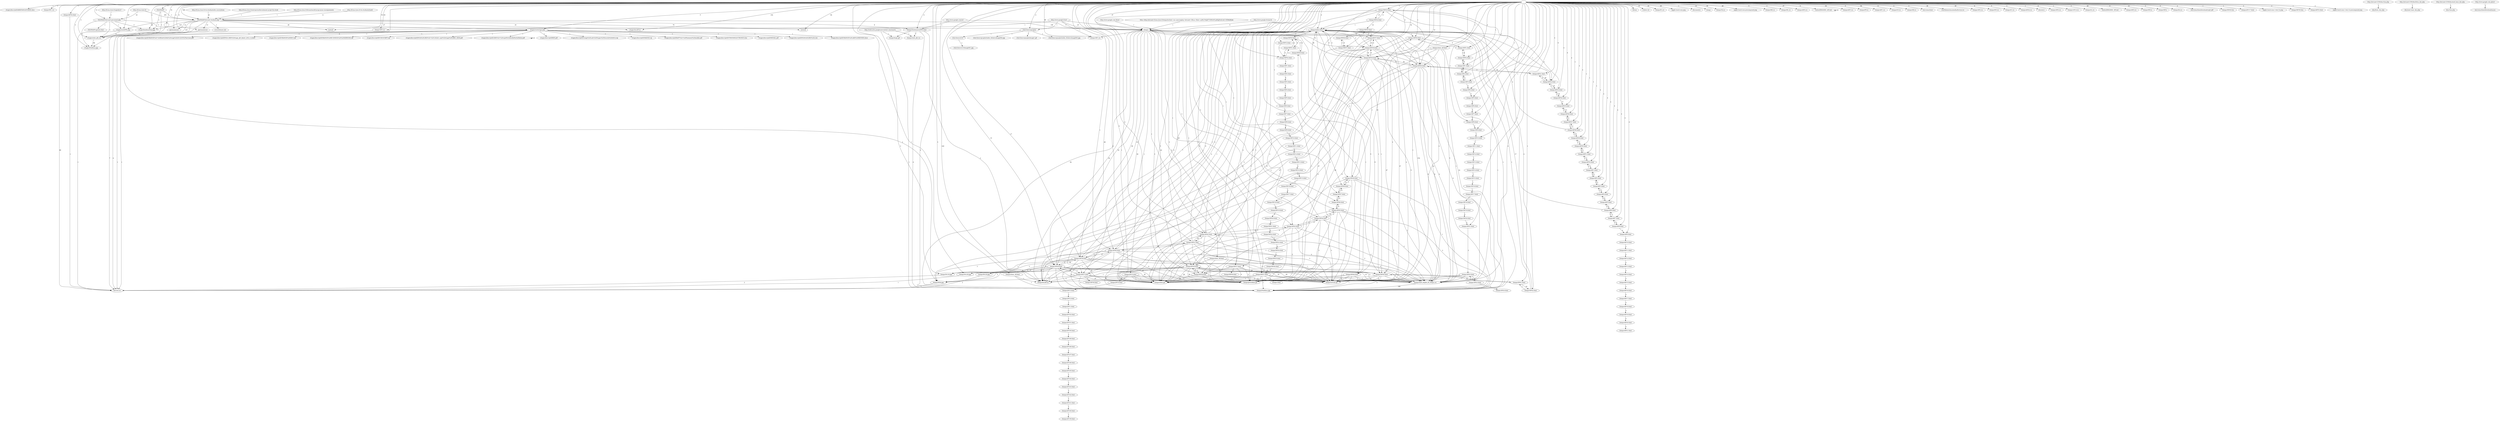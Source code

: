 digraph {
"/stages/descriptif/ARKEMA%20CHINE.docx"
"/temps/5IF1.ics"
"/temps/2FC40.html"
"/temps/2FC42.html"
"/temps/2FC43.html"
"/temps/5IF43.html"
"/temps/3IF3.ics"
"http://if.insa-lyon.fr/vie-etudiante/laedi"
"/temps/5IF39.html"
"/temps/3IF52.html"
"/temps/2FC49.html"
"/temps/3IF50.html"
"/fiches/"
"/temps/4IF21.html"
"-"
"/temps/4IF7.html"
"/temps/4IF4.html"
"/temps/2FC2.html"
"/robots.txt"
"/temps/3IF4.html"
"/temps/3IF3.html"
"/temps/3IF1.html"
"/temps/3IF49.html"
"/temps/"
"/temps/5IF11.html"
"/chercheurs/gcaplat/"
"/temps/SoutenancesPFE.html"
"/temps/PL.ics"
"/apple-touch-icon.png"
"/temps/index.html"
"/temps/5012N.jpg"
"/favicon.ico"
"/documents/"
"/temps/5IF41.html"
"/temps/4IF16.html"
"/temps/2FC41.html"
"/temps"
"/temps/TA.ics"
"/dns/form_dns.php"
"/temps/4IF18.html"
"/temps/3IF6.html"
"/apple-touch-icon-precomposed.png"
"/temps/3IF24.html"
"/temps/MK.ics"
"http://www.google.fr/search"
"/temps/3IF9.html"
"/temps/3IF42.html"
"/temps/3IF39.html"
"http://if.insa-lyon.fr/vie-etudiante/les-associations"
"/temps/3IF37.html"
"/temps/ML.ics"
"http://www.google.com/url"
"/chercheurs/LCI/image001.jpg"
"/temps/3IF7.html"
"/chercheurs/LCI/"
"/temps/4IF48.html"
"/temps/3IF21.html"
"/stages/FondInsa.jpg"
"/temps/4IF51.html"
"/temps/5IF47.html"
"/temps/4IF50.html"
"/temps/3IF8.html"
"/temps/INSA.jpg"
"/temps/5IF19.html"
"/temps/3IF14.html"
"/temps/3IF51.html"
"/temps/3IF19.html"
"/temps/4IF37.html"
"/temps/4IF19.html"
"/temps/4IF14.html"
"http://www.google.com.lb/url"
"/temps/3IF47.html"
"/temps/4IF8.html"
"/temps/4IF13.html"
"/temps/4IF4.ics"
"/temps/2FC50.html"
"/permanences/"
"/temps/precedent.gif"
"/notesif/RSS/RSS_4IF.xml"
"/temps/InsaIF.ico"
"/temps/3IF2.html"
"/temps/3IF1.ics"
"/temps/3IF16.html"
"/stages/descriptif/STMICROELECTRONICS.doc"
"/stages/descriptif/MEDIAL.pdf"
"/temps/4IF3.ics"
"/stages/descriptif/INSA%20LIRIS%202.doc"
"/stages/descriptif/ORANGE%20LABS%20RENNES.docx"
"/temps/4IF54.html"
"/temps/PF.ics"
"/temps/4IF52.html"
"http://if.insa-lyon.fr/"
"/temps/FondInsa.jpg"
"/temps/4IF1.ics"
"/temps/3IF45.html"
"/temps/GO.ics"
"/temps/choix_4if.html"
"/temps/3IF43.html"
"/temps/4IF11.html"
"/notesif/"
"fr&u=http://intranet-if.insa-lyon.fr/temps/&client=ms-samsung&q=Intranet+if&sa=X&ei=ayRLUNqhE7GM0wW-q4HgDw&ved=0CB4QFjAA"
"/temps/3IF48.html"
"/temps/SB.ics"
"/dns/mod_base_dns.php"
"/temps/2FC3.html"
"http://www.google.fr/url"
"/temps/4IF45.html"
"/stages/descriptif/ORANGE%20-%20fiche%20de%20stage%202012GOVLPServices.pdf"
"/temps/4IF42.html"
"/temps/3IF36.html"
"/temps/5IF48.html"
"/temps/4IF46.html"
"/micromachine/"
"/temps/2FC44.html"
"/temps/5IF45.html"
"/cas/themes/insa/media/favicon.ico"
"/temps/3IF5.html"
"/temps/4IF40.html"
"http://intranet-if:90/dns/form_dns.php"
"/temps/2FC5.html"
"/permanences"
"/"
"/stages/Listestage.php"
"/temps/5IF20.html"
"/stages/descriptif/INSA-LIRIS%20stage_pfe_kinect_2012_v2.docx"
"/temps/loupe.gif"
"/temps/3IF2.ics"
"/temps/5IF1.html"
"/stages/descriptif/ORANGE%20DECI.zip"
"/temps/.html"
"/notesif"
"/temps/5IF2.html"
"/temps/5IF10.html"
"/temps/4IF2.html"
"/temps/2FC4.html"
"/temps/style_emploi_du_temps.css"
"/temps/5012S.jpg"
"/temps/4IF6.html"
"/temps/WO.ics"
"/temps/3IF40.html"
"/temps/4IF47.html"
"/temps/suivant.gif"
"/temps/SC.ics"
"http://webcache.googleusercontent.com/search"
"/temps/4IF42.ics"
"/temps/4IF43.html"
"/temps/4IF49.html"
"/stages/style_pfe.css"
"/dossiers/"
"/temps/4IF1.html"
"/temps/3IF4.ics"
"/stages/ListePFE.php"
"/crossdomain.xml"
"/stages/InsaIF.ico"
"/temps/1IF14.ics"
"/temps/3IF22.html"
"/temps/2FC39.html"
"/temps/5IF38.html"
"/temps/4IF17.html"
"/stages/bandeauFinal.jpg"
"/temps/3IF23.html"
"/SiteWebIF/Intranet-personnel.php"
"/temps/GL.ics"
"/notesif/RSS/RSS_3IF.xml"
"/temps/4IF2.ics"
"/temps/4IF10.html"
"/temps/4IF39.html"
"/temps/4IF41.html"
"/temps/4IF20.html"
"/temps/5IF.ics"
"/temps/4IF38.html"
"/temps/3IF41.html"
"/temps/5IF44.html"
"/temps/5IF46.html"
"/temps/style_pfe.css"
"/temps/5IF50.html"
"/temps/5IF49.html"
"/temps/3IF13.html"
"/temps/5IF51.html"
"/temps/5IF52.html"
"/temps/3IF46.html"
"/temps/5IF3.html"
"/temps/5IF4.html"
"/temps/5IF6.html"
"/temps/3IF44.html"
"/temps/5IF8.html"
"/temps/5IF9.html"
"/temps/5IF13.html"
"/temps/5IF14.html"
"/temps/5IF15.html"
"/temps/5IF16.html"
"/temps/5IF17.html"
"/temps/2FC1.html"
"/temps/5IF18.html"
"/temps/5IF21.html"
"/temps/5IF22.html"
"/temps/5IF23.html"
"/temps/5013S.jpg"
"/temps/3IF17.html"
"/temps/5IF24.html"
"/temps/5IF37.html"
"/temps/5IF25.html"
"/temps/5IF26.html"
"/temps/5IF27.html"
"/temps/5IF.ic"
"/SiteWebIF/agenda.html"
"http://if.insa-lyon.fr/entreprise/deroulement-projet-fin-etude"
"/temps/4IF15.html"
"/temps/choix_3if.html"
"/stages/descriptif/ORANGE%20BUSINESS%20%20SERVICES.zip"
"/temps/EA.ics"
"/temps/5IF36.html"
"/stages/descriptif/EUROSCRIPT.zip"
"/temps/choix_5if.html"
"/temps/4IF3.html"
"/micromachine/download/sujet.pdf"
"/temps/2FC45.html"
"/temps/3IF20.html"
"http://intranet-if:90/dns/vlan.php"
"http://intranet-if:90/dns/mod_base_dns.php"
"/dns/vlan.php"
"/temps/3IF10.html"
"/micromachine/download/masm"
"/temps/3IF38.html"
"/SiteWebIF/Intranet-etudiant.php"
"http://www.google.com.pk/url"
"/temps/4IF9.html"
"/temps/4IF12.html"
"/temps/5IF53.html"
"/temps/5IF49.htm"
"/temps/2FC52.html"
"http://if.insa-lyon.fr/formation/4if-programme-enseignements"
"/stages/descriptif/INSA%20LIRIS%20-%20120228_sujet%20stage%20LIRIS_vHOS.pdf"
"/temps/5IF7.html"
"/stages/descriptif/LIRIS%20-%20sujetPortefeuillePartieMetier.pdf"
"/stages/descriptif/BIIN.pdf"
"/stages/descriptif/Orange%20Labs%20Stages%20Securite%202012.zip"
"/stages/descriptif/ORANGE.zip"
"/temps/3IF11.html"
"/temps/3IF12.html"
"/temps/5IF12.html"
"/temps/4IF44.html"
"/temps/5IF5.html"
"/temps/3IF15.html"
"/temps/3IF18.html"
"/temps/2FC17.html"
"/stages/descriptif/KAPT%20-%20Paiement%20mobile.pdf"
"/apple-touch-icon-114x114.png"
"/SiteWebIF/"
"/chercheurs/gcaplat/index_fichiers/image003.jpg"
"/chercheurs/gcaplat/index_fichiers/image002.jpg"
"/temps/choix.gif"
"/chercheurs/gcaplat/image1.gif"
"/temps/5IF39.htm"
"/temps/4IF53.html"
"/temps/5IF40.html"
"/apple-touch-icon-114x114-precomposed.png"
"http://if.insa-lyon.fr/agenda-if"
"/temps/2FC51.html"
"/temps/4IF5.html"
"/temps/2FC48.html"
"/temps/2FC47.html"
"/temps/5IF42.html"
"/temps/2FC46.html"
"/permanences/" -> "/favicon.ico" [label="1"];
"/temps/choix_5if.html" -> "/temps/5IF40.html" [label="1"];
"/temps/index.html" -> "/temps/3IF40.html" [label="1"];
"/temps/index.html" -> "/temps/5IF40.html" [label="1"];
"/temps/2FC40.html" -> "/temps/2FC39.html" [label="1"];
"/temps/2FC41.html" -> "/temps/2FC40.html" [label="1"];
"/temps/5IF40.html" -> "/temps/index.html" [label="1"];
"/temps/2FC43.html" -> "/temps/2FC42.html" [label="1"];
"/temps/2FC44.html" -> "/temps/2FC43.html" [label="1"];
"/temps/2FC45.html" -> "/temps/2FC44.html" [label="1"];
"/temps/2FC49.html" -> "/temps/2FC48.html" [label="1"];
"/temps/2FC50.html" -> "/temps/2FC49.html" [label="1"];
"/temps/2FC51.html" -> "/temps/2FC50.html" [label="1"];
"/temps/2FC52.html" -> "/temps/2FC51.html" [label="1"];
"/temps/2FC2.html" -> "/temps/2FC1.html" [label="1"];
"/temps/2FC5.html" -> "/temps/2FC4.html" [label="1"];
"/temps/2FC5.html" -> "/temps/suivant.gif" [label="1"];
"/temps/2FC5.html" -> "/temps/choix.gif" [label="1"];
"/temps/2FC5.html" -> "/temps/precedent.gif" [label="1"];
"/temps/" -> "/temps/2FC5.html" [label="1"];
"/temps/2FC42.html" -> "/temps/2FC41.html" [label="1"];
"http://webcache.googleusercontent.com/search" -> "/temps/FondInsa.jpg" [label="1"];
"http://webcache.googleusercontent.com/search" -> "/temps/loupe.gif" [label="1"];
"http://webcache.googleusercontent.com/search" -> "/temps/style_pfe.css" [label="1"];
"/temps/3IF40.html" -> "/temps/INSA.jpg" [label="3"];
"/temps/5IF43.html" -> "/temps/index.html" [label="1"];
"-" -> "/temps/5IF43.html" [label="1"];
"/temps/" -> "/temps/4IF40.html" [label="7"];
"-" -> "/temps/4IF9.html" [label="2"];
"-" -> "/temps/4IF5.html" [label="3"];
"-" -> "/temps/4IF2.html" [label="3"];
"-" -> "/temps/4IF1.html" [label="2"];
"/temps/4IF54.html" -> "/favicon.ico" [label="1"];
"-" -> "/temps/4IF54.html" [label="1"];
"-" -> "/temps/4IF49.html" [label="1"];
"-" -> "/temps/4IF46.html" [label="1"];
"/temps/3IF40.html" -> "/temps/FondInsa.jpg" [label="1"];
"/temps/index.html" -> "/temps/3IF39.html" [label="8"];
"-" -> "/temps/3IF44.html" [label="3"];
"/temps/choix_3if.html" -> "/temps/FondInsa.jpg" [label="1"];
"/temps/3IF45.html" -> "/temps/precedent.gif" [label="3"];
"/temps/3IF19.html" -> "/temps/3IF20.html" [label="2"];
"/stages/Listestage.php" -> "/stages/descriptif/BIIN.pdf" [label="1"];
"http://if.insa-lyon.fr/vie-etudiante/laedi" -> "/SiteWebIF/Intranet-etudiant.php" [label="11"];
"-" -> "/temps/5IF47.html" [label="1"];
"/temps/3IF22.html" -> "/temps/suivant.gif" [label="1"];
"/temps/5IF24.html" -> "/temps/5IF25.html" [label="2"];
"/temps/3IF47.html" -> "/temps/3IF48.html" [label="13"];
"-" -> "/temps/4IF3.html" [label="3"];
"/temps/4IF39.html" -> "/temps/4IF40.html" [label="55"];
"/temps/4IF46.html" -> "/temps/4IF45.html" [label="1"];
"/temps/4IF50.html" -> "/temps/4IF51.html" [label="4"];
"/temps/4IF49.html" -> "/temps/4IF50.html" [label="5"];
"/temps/style_emploi_du_temps.css" -> "/temps/FondInsa.jpg" [label="108"];
"/temps/4IF52.html" -> "/temps/4IF1.html" [label="3"];
"-" -> "/temps/3IF49.html" [label="2"];
"/temps/5IF42.html" -> "/temps/5IF41.html" [label="1"];
"-" -> "/temps/choix.gif" [label="2"];
"/temps/5IF27.html" -> "/temps/.html" [label="2"];
"/temps/5IF26.html" -> "/temps/5IF27.html" [label="2"];
"-" -> "/temps/4IF39.html" [label="14"];
"/temps/2FC3.html" -> "/temps/2FC2.html" [label="1"];
"-" -> "/temps/4IF51.html" [label="1"];
"/temps/4IF9.html" -> "/temps/4IF10.html" [label="2"];
"/temps/5IF21.html" -> "/temps/5IF22.html" [label="2"];
"/temps/5IF2.html" -> "/temps/5IF3.html" [label="6"];
"/temps/5IF18.html" -> "/temps/5IF19.html" [label="2"];
"/temps/choix_5if.html" -> "/temps/5IF38.html" [label="1"];
"/temps/5IF17.html" -> "/temps/5IF18.html" [label="2"];
"-" -> "/apple-touch-icon-precomposed.png" [label="46"];
"-" -> "/apple-touch-icon-114x114-precomposed.png" [label="3"];
"/temps/5IF12.html" -> "/temps/5IF13.html" [label="2"];
"-" -> "/temps/3IF52.html" [label="1"];
"/temps/5IF53.html" -> "/temps/5IF52.html" [label="1"];
"/temps/4IF18.html" -> "/temps/4IF19.html" [label="3"];
"/temps/5IF48.html" -> "/temps/FondInsa.jpg" [label="1"];
"/temps/5IF10.html" -> "/temps/5IF11.html" [label="2"];
"http://www.google.com/url" -> "/temps/SoutenancesPFE.html" [label="1"];
"/temps/5IF4.html" -> "/temps/5IF5.html" [label="6"];
"/temps/5IF1.html" -> "/temps/5IF2.html" [label="7"];
"/temps/5IF27.html" -> "/temps/index.html" [label="2"];
"/temps/index.html" -> "/temps/4IF39.html" [label="5"];
"/temps/3IF52.html" -> "/temps/3IF51.html" [label="1"];
"/temps/3IF41.html" -> "/temps/index.html" [label="1"];
"/temps/5IF50.html" -> "/temps/5IF51.html" [label="6"];
"/temps/5IF49.html" -> "/temps/5IF50.html" [label="5"];
"/temps/" -> "/temps/5IF37.html" [label="2"];
"/temps/5IF44.html" -> "/temps/5IF45.html" [label="14"];
"/stages/Listestage.php" -> "/stages/descriptif/MEDIAL.pdf" [label="1"];
"/temps/5IF43.html" -> "/temps/5IF44.html" [label="15"];
"/temps/5IF42.html" -> "/temps/5IF43.html" [label="17"];
"/temps/5IF41.html" -> "/temps/5IF42.html" [label="18"];
"/temps/3IF40.html" -> "/temps/choix.gif" [label="9"];
"/temps/5IF37.html" -> "/temps/choix.gif" [label="2"];
"/temps/5IF3.html" -> "/temps/5IF4.html" [label="6"];
"/temps/index.html" -> "/temps/3IF42.html" [label="2"];
"/temps/5IF44.html" -> "/temps/5IF43.html" [label="2"];
"/temps/3IF37.html" -> "/temps/INSA.jpg" [label="5"];
"-" -> "/dossiers/" [label="1"];
"/temps/3IF40.html" -> "/temps/InsaIF.ico" [label="1"];
"-" -> "/fiches/" [label="1"];
"-" -> "/documents/" [label="1"];
"-" -> "/temps/5IF.ic" [label="3"];
"/stages/Listestage.php" -> "/stages/descriptif/Orange%20Labs%20Stages%20Securite%202012.zip" [label="1"];
"/temps/3IF41.html" -> "/temps/3IF42.html" [label="32"];
"-" -> "/apple-touch-icon.png" [label="38"];
"/temps/4IF37.html" -> "/temps/4IF38.html" [label="15"];
"/temps/5IF16.html" -> "/temps/5IF17.html" [label="2"];
"/temps/3IF37.html" -> "/temps/FondInsa.jpg" [label="13"];
"/temps/5IF38.html" -> "/temps/5IF39.html" [label="9"];
"/temps/3IF37.html" -> "/temps/InsaIF.ico" [label="3"];
"/stages/Listestage.php" -> "/stages/descriptif/ORANGE%20LABS%20RENNES.docx" [label="1"];
"/temps/4IF38.html" -> "/temps/style_emploi_du_temps.css" [label="21"];
"http://if.insa-lyon.fr/agenda-if" -> "/SiteWebIF/Intranet-personnel.php" [label="1"];
"-" -> "/temps/5IF37.html" [label="1"];
"-" -> "/temps/GO.ics" [label="11"];
"-" -> "/temps/3IF10.html" [label="1"];
"/temps/4IF5.html" -> "/temps/4IF4.html" [label="1"];
"/temps/3IF23.html" -> "/temps/3IF22.html" [label="1"];
"/temps/5IF37.html" -> "/temps/5IF38.html" [label="4"];
"/stages/Listestage.php" -> "/stages/style_pfe.css" [label="1"];
"/temps/5IF38.html" -> "/temps/precedent.gif" [label="2"];
"/temps/4IF38.html" -> "/temps/FondInsa.jpg" [label="14"];
"/temps/5IF47.html" -> "/temps/5IF48.html" [label="9"];
"/stages/Listestage.php" -> "/stages/descriptif/LIRIS%20-%20sujetPortefeuillePartieMetier.pdf" [label="1"];
"/temps/5IF51.html" -> "/temps/5IF52.html" [label="5"];
"/temps/3IF44.html" -> "/temps/3IF45.html" [label="15"];
"/temps/3IF38.html" -> "/temps/index.html" [label="4"];
"/temps/INSA.jpg" -> "/favicon.ico" [label="1"];
"/temps/5IF46.html" -> "/temps/5IF45.html" [label="1"];
"/temps/5IF39.html" -> "/temps/FondInsa.jpg" [label="6"];
"/temps/4IF19.html" -> "/temps/4IF20.html" [label="3"];
"/temps/5IF39.html" -> "/temps/INSA.jpg" [label="1"];
"/temps/3IF38.html" -> "/temps/5012S.jpg" [label="13"];
"-" -> "/temps/FondInsa.jpg" [label="2"];
"/temps/4IF13.html" -> "/temps/4IF14.html" [label="3"];
"/temps/index.html" -> "/temps/3IF43.html" [label="2"];
"/temps/4IF2.html" -> "/temps/4IF3.html" [label="5"];
"/temps/index.html" -> "/temps/4IF37.html" [label="5"];
"/temps/3IF46.html" -> "/temps/3IF47.html" [label="13"];
"-" -> "/temps/3IF9.html" [label="1"];
"/temps/" -> "/temps/5IF38.html" [label="3"];
"/temps/4IF20.html" -> "/temps/4IF21.html" [label="2"];
"/temps/3IF40.html" -> "/temps/precedent.gif" [label="8"];
"http://if.insa-lyon.fr/vie-etudiante/les-associations" -> "/SiteWebIF/Intranet-etudiant.php" [label="21"];
"/temps/3IF41.html" -> "/temps/suivant.gif" [label="3"];
"-" -> "/temps/3IF5.html" [label="1"];
"-" -> "/temps/3IF3.html" [label="1"];
"/temps/4IF8.html" -> "/temps/4IF7.html" [label="1"];
"-" -> "/temps/SoutenancesPFE.html" [label="4"];
"/temps/2FC46.html" -> "/temps/2FC45.html" [label="1"];
"/temps/3IF44.html" -> "/temps/3IF43.html" [label="2"];
"-" -> "/SiteWebIF/" [label="1"];
"-" -> "/temps/3IF48.html" [label="1"];
"/temps/4IF41.html" -> "/temps/4IF42.html" [label="39"];
"-" -> "/temps/PF.ics" [label="5"];
"-" -> "/notesif/RSS/RSS_4IF.xml" [label="9"];
"/SiteWebIF/Intranet-etudiant.php" -> "/temps/" [label="108"];
"/temps/3IF48.html" -> "/temps/3IF49.html" [label="13"];
"-" -> "/favicon.ico" [label="66"];
"/temps/5IF37.html" -> "/temps/precedent.gif" [label="2"];
"/temps/5IF49.html" -> "/temps/5IF48.html" [label="1"];
"-" -> "/stages/bandeauFinal.jpg" [label="2"];
"/temps/3IF42.html" -> "/temps/style_emploi_du_temps.css" [label="2"];
"/temps/5IF11.html" -> "/temps/5IF12.html" [label="2"];
"-" -> "/temps/3IF4.html" [label="1"];
"/temps/index.html" -> "/temps/5IF37.html" [label="1"];
"-" -> "/temps/3IF50.html" [label="1"];
"/temps/3IF46.html" -> "/temps/3IF45.html" [label="1"];
"/temps/5IF25.html" -> "/temps/5IF26.html" [label="6"];
"/temps/4IF37.html" -> "/temps/choix.gif" [label="4"];
"/SiteWebIF/Intranet-etudiant.php" -> "/stages/bandeauFinal.jpg" [label="143"];
"/temps/3IF42.html" -> "/temps/precedent.gif" [label="3"];
"/SiteWebIF/Intranet-etudiant.php" -> "/favicon.ico" [label="4"];
"/temps/" -> "/temps/3IF39.html" [label="38"];
"-" -> "/temps/4IF37.html" [label="2"];
"/temps/index.html" -> "/temps/4IF38.html" [label="4"];
"-" -> "/temps/4IF2.ics" [label="8"];
"/temps/3IF38.html" -> "/temps/5012N.jpg" [label="5"];
"-" -> "/temps/3IF45.html" [label="3"];
"-" -> "/robots.txt" [label="10"];
"/temps/3IF38.html" -> "/temps/style_emploi_du_temps.css" [label="11"];
"-" -> "/temps/3IF51.html" [label="2"];
"-" -> "/temps/3IF1.html" [label="1"];
"/temps/3IF49.html" -> "/temps/index.html" [label="2"];
"/temps/4IF38.html" -> "/temps/precedent.gif" [label="37"];
"-" -> "/temps/3IF3.ics" [label="63"];
"/temps/3IF38.html" -> "/temps/3IF39.html" [label="55"];
"/temps/2FC47.html" -> "/temps/2FC46.html" [label="1"];
"/stages/Listestage.php" -> "/stages/descriptif/ORANGE.zip" [label="1"];
"/temps/3IF47.html" -> "/temps/3IF46.html" [label="1"];
"-" -> "/temps/choix_4if.html" [label="1"];
"-" -> "/temps/4IF4.ics" [label="37"];
"/temps/3IF39.html" -> "/temps/precedent.gif" [label="28"];
"/temps/3IF3.html" -> "/temps/3IF2.html" [label="1"];
"-" -> "/stages/ListePFE.php" [label="20"];
"/temps/4IF40.html" -> "/temps/choix.gif" [label="8"];
"/temps/3IF45.html" -> "/temps/choix.gif" [label="3"];
"/temps/index.html" -> "/temps/style_emploi_du_temps.css" [label="5"];
"-" -> "/temps/InsaIF.ico" [label="140"];
"-" -> "/temps/3IF4.ics" [label="6"];
"/temps/choix_4if.html" -> "/temps/4IF40.html" [label="1"];
"/temps/SoutenancesPFE.html" -> "/temps/InsaIF.ico" [label="2"];
"/temps/" -> "/temps/3IF38.html" [label="32"];
"/temps/3IF38.html" -> "/temps/INSA.jpg" [label="2"];
"/temps/3IF39.html" -> "/temps/choix.gif" [label="29"];
"-" -> "/temps/5012N.jpg" [label="1"];
"-" -> "/SiteWebIF/Intranet-etudiant.php" [label="492"];
"/SiteWebIF/Intranet-personnel.php" -> "/SiteWebIF/agenda.html" [label="1"];
"/temps/5IF43.html" -> "/temps/precedent.gif" [label="1"];
"/temps/4IF40.html" -> "/temps/FondInsa.jpg" [label="4"];
"/temps/4IF48.html" -> "/temps/index.html" [label="2"];
"/temps/3IF44.html" -> "/temps/index.html" [label="2"];
"/temps/5IF27.html" -> "/temps/suivant.gif" [label="1"];
"/notesif/RSS/RSS_4IF.xml" -> "/notesif/RSS/RSS_4IF.xml" [label="21"];
"/temps/5IF40.html" -> "/temps/5IF41.html" [label="22"];
"/temps/2FC4.html" -> "/temps/2FC3.html" [label="1"];
"-" -> "/cas/themes/insa/media/favicon.ico" [label="38"];
"/temps/4IF37.html" -> "/temps/suivant.gif" [label="4"];
"/temps/5IF5.html" -> "/temps/5IF6.html" [label="6"];
"/temps/choix_3if.html" -> "/temps/InsaIF.ico" [label="1"];
"/temps/4IF43.html" -> "/temps/index.html" [label="2"];
"-" -> "/notesif" [label="53"];
"-" -> "/temps/MK.ics" [label="5"];
"/SiteWebIF/Intranet-etudiant.php" -> "/notesif/" [label="70"];
"/temps/index.html" -> "/temps/5IF53.html" [label="1"];
"/temps/5IF27.html" -> "/temps/FondInsa.jpg" [label="1"];
"/temps/4IF1.html" -> "/temps/4IF2.html" [label="5"];
"/chercheurs/LCI/" -> "/chercheurs/LCI/image001.jpg" [label="1"];
"-" -> "/temps/3IF38.html" [label="15"];
"/temps/4IF7.html" -> "/temps/4IF6.html" [label="1"];
"/stages/Listestage.php" -> "/stages/descriptif/STMICROELECTRONICS.doc" [label="1"];
"-" -> "/temps/" [label="47"];
"-" -> "/notesif/" [label="64"];
"/temps/3IF22.html" -> "/temps/style_emploi_du_temps.css" [label="1"];
"/temps/3IF14.html" -> "/temps/3IF15.html" [label="1"];
"/temps/3IF45.html" -> "/temps/suivant.gif" [label="3"];
"/temps/4IF38.html" -> "/temps/4IF39.html" [label="53"];
"/SiteWebIF/Intranet-etudiant.php" -> "/stages/Listestage.php" [label="27"];
"/temps/4IF40.html" -> "/temps/4IF41.html" [label="44"];
"-" -> "/temps/3IF42.html" [label="2"];
"/SiteWebIF/Intranet-etudiant.php" -> "/stages/style_pfe.css" [label="134"];
"/temps/4IF51.html" -> "/temps/4IF52.html" [label="3"];
"/temps/4IF41.html" -> "/temps/4IF40.html" [label="2"];
"-" -> "/temps/3IF7.html" [label="1"];
"/temps/4IF40.html" -> "/temps/style_emploi_du_temps.css" [label="4"];
"http://www.google.fr/url" -> "/temps/" [label="23"];
"/temps/" -> "/temps/FondInsa.jpg" [label="84"];
"/temps/5IF15.html" -> "/temps/5IF16.html" [label="2"];
"/temps/5IF52.html" -> "/temps/5IF1.html" [label="7"];
"/stages/Listestage.php" -> "/stages/descriptif/INSA%20LIRIS%202.doc" [label="1"];
"/temps/4IF17.html" -> "/temps/4IF18.html" [label="3"];
"/temps/index.html" -> "/temps/5IF39.html" [label="2"];
"-" -> "/stages/InsaIF.ico" [label="102"];
"/temps/3IF42.html" -> "/temps/3IF43.html" [label="22"];
"/temps/4IF44.html" -> "/temps/4IF45.html" [label="17"];
"/temps/3IF45.html" -> "/temps/style_emploi_du_temps.css" [label="3"];
"-" -> "/temps/PL.ics" [label="19"];
"/temps/4IF44.html" -> "/temps/4IF43.html" [label="1"];
"-" -> "/notesif/RSS/RSS_3IF.xml" [label="20"];
"/temps/" -> "/temps/InsaIF.ico" [label="24"];
"/temps/5IF48.html" -> "/temps/choix.gif" [label="1"];
"/temps/3IF37.html" -> "/temps/index.html" [label="4"];
"/SiteWebIF/Intranet-etudiant.php" -> "/notesif" [label="48"];
"/temps/4IF46.html" -> "/temps/4IF47.html" [label="9"];
"/temps/3IF38.html" -> "/temps/suivant.gif" [label="35"];
"/temps/" -> "/temps/3IF37.html" [label="38"];
"/temps/5IF13.html" -> "/temps/5IF14.html" [label="2"];
"/temps/3IF41.html" -> "/temps/style_emploi_du_temps.css" [label="3"];
"-" -> "/stages/FondInsa.jpg" [label="3"];
"/temps/4IF1.html" -> "/temps/4IF52.html" [label="1"];
"/temps/5012S.jpg" -> "/favicon.ico" [label="2"];
"/temps/3IF42.html" -> "/temps/suivant.gif" [label="3"];
"/temps/4IF48.html" -> "/temps/4IF49.html" [label="8"];
"-" -> "/" [label="51"];
"-" -> "/temps/TA.ics" [label="30"];
"/temps/" -> "/temps/style_emploi_du_temps.css" [label="154"];
"/temps/" -> "/temps/4IF38.html" [label="31"];
"/temps/5IF14.html" -> "/temps/5IF15.html" [label="2"];
"/temps/3IF39.html" -> "/temps/5012S.jpg" [label="5"];
"-" -> "/temps/3IF41.html" [label="4"];
"/temps/4IF43.html" -> "/temps/4IF44.html" [label="19"];
"/temps/4IF52.html" -> "/temps/4IF51.html" [label="1"];
"-" -> "/temps/4IF42.ics" [label="3"];
"/temps/SoutenancesPFE.html" -> "/temps/FondInsa.jpg" [label="4"];
"/temps/5IF7.html" -> "/temps/5IF8.html" [label="4"];
"/temps/4IF6.html" -> "/temps/4IF5.html" [label="1"];
"/temps/choix_5if.html" -> "/temps/5IF39.html" [label="1"];
"/temps/3IF40.html" -> "/temps/suivant.gif" [label="8"];
"-" -> "/permanences" [label="2"];
"/temps/3IF40.html" -> "/temps/3IF41.html" [label="39"];
"-" -> "/temps/4IF4.html" [label="3"];
"-" -> "/temps/style_emploi_du_temps.css" [label="4"];
"/temps/4IF38.html" -> "/temps/4IF37.html" [label="2"];
"/temps/3IF51.html" -> "/temps/3IF52.html" [label="6"];
"/stages/Listestage.php" -> "/stages/descriptif/KAPT%20-%20Paiement%20mobile.pdf" [label="1"];
"/SiteWebIF/Intranet-etudiant.php" -> "/permanences/" [label="13"];
"-" -> "/temps/4IF1.ics" [label="94"];
"/temps/4IF16.html" -> "/temps/4IF17.html" [label="5"];
"-" -> "/SiteWebIF/Intranet-personnel.php" [label="13"];
"/temps/4IF38.html" -> "/temps/suivant.gif" [label="37"];
"/temps/5IF46.html" -> "/temps/5IF47.html" [label="9"];
"/temps/5IF22.html" -> "/temps/5IF23.html" [label="3"];
"-" -> "/temps/3IF8.html" [label="1"];
"/SiteWebIF/Intranet-personnel.php" -> "/stages/FondInsa.jpg" [label="1"];
"/temps/3IF23.html" -> "/temps/3IF24.html" [label="1"];
"/temps/4IF47.html" -> "/temps/4IF48.html" [label="11"];
"-" -> "/temps/ML.ics" [label="3"];
"/temps/3IF21.html" -> "/temps/3IF22.html" [label="3"];
"http://www.google.fr/search" -> "/temps/" [label="8"];
"/temps/5IF52.html" -> "/temps/5IF51.html" [label="2"];
"/stages/Listestage.php" -> "/stages/descriptif/EUROSCRIPT.zip" [label="1"];
"/SiteWebIF/Intranet-personnel.php" -> "/stages/bandeauFinal.jpg" [label="2"];
"-" -> "/temps/3IF2.ics" [label="30"];
"/temps/4IF42.html" -> "/temps/index.html" [label="1"];
"/temps/4IF37.html" -> "/temps/index.html" [label="1"];
"/temps/3IF37.html" -> "/temps/3IF38.html" [label="25"];
"/temps/4IF40.html" -> "/temps/4IF39.html" [label="5"];
"-" -> "/temps/WO.ics" [label="6"];
"http://www.google.fr/url" -> "/chercheurs/gcaplat/" [label="1"];
"/temps/5IF47.html" -> "/temps/5IF46.html" [label="1"];
"http://if.insa-lyon.fr/" -> "/SiteWebIF/Intranet-personnel.php" [label="16"];
"/temps/4IF38.html" -> "/temps/INSA.jpg" [label="6"];
"/SiteWebIF/Intranet-etudiant.php" -> "/stages/InsaIF.ico" [label="19"];
"/temps/3IF37.html" -> "/temps/precedent.gif" [label="46"];
"/temps/3IF39.html" -> "/temps/index.html" [label="6"];
"/temps/4IF38.html" -> "/temps/choix.gif" [label="37"];
"/temps/3IF37.html" -> "/temps/3IF36.html" [label="2"];
"/temps/4IF42.html" -> "/temps/4IF43.html" [label="24"];
"/temps/3IF37.html" -> "/temps/style_emploi_du_temps.css" [label="15"];
"/temps/5IF42.html" -> "/temps/index.html" [label="1"];
"/temps/4IF40.html" -> "/temps/index.html" [label="2"];
"-" -> "/temps" [label="14"];
"/temps/4IF38.html" -> "/temps/InsaIF.ico" [label="1"];
"fr&u=http://intranet-if.insa-lyon.fr/temps/&client=ms-samsung&q=Intranet+if&sa=X&ei=ayRLUNqhE7GM0wW-q4HgDw&ved=0CB4QFjAA" -> "/temps/" [label="1"];
"/temps/4IF6.html" -> "/temps/4IF7.html" [label="5"];
"/temps/4IF39.html" -> "/temps/5012S.jpg" [label="1"];
"/temps/5IF37.html" -> "/temps/suivant.gif" [label="2"];
"/temps/3IF37.html" -> "/temps/suivant.gif" [label="46"];
"-" -> "/temps/precedent.gif" [label="3"];
"-" -> "/temps/4IF47.html" [label="3"];
"/temps/3IF15.html" -> "/temps/3IF16.html" [label="1"];
"/temps/3IF40.html" -> "/temps/style_emploi_du_temps.css" [label="4"];
"/temps/" -> "/temps/4IF37.html" [label="10"];
"/" -> "/favicon.ico" [label="7"];
"/temps/5IF45.html" -> "/temps/5IF46.html" [label="10"];
"/temps/choix_4if.html" -> "/temps/4IF39.html" [label="1"];
"-" -> "/temps/5IF1.ics" [label="1"];
"-" -> "/stages/style_pfe.css" [label="3"];
"-" -> "/temps/suivant.gif" [label="2"];
"/temps/5IF48.html" -> "/temps/5IF49.html" [label="6"];
"/temps/5IF9.html" -> "/temps/5IF10.html" [label="3"];
"/SiteWebIF/Intranet-etudiant.php" -> "/stages/FondInsa.jpg" [label="72"];
"/temps/5IF38.html" -> "/temps/suivant.gif" [label="2"];
"/temps/4IF3.html" -> "/temps/4IF4.html" [label="5"];
"/temps/4IF39.html" -> "/temps/style_emploi_du_temps.css" [label="5"];
"-" -> "/temps/3IF21.html" [label="1"];
"/temps/3IF40.html" -> "/temps/index.html" [label="2"];
"-" -> "/temps/SB.ics" [label="2"];
"-" -> "/temps/3IF40.html" [label="1"];
"/temps/5IF20.html" -> "/temps/5IF21.html" [label="2"];
"/temps/5IF40.html" -> "/temps/choix.gif" [label="6"];
"-" -> "/temps/3IF43.html" [label="1"];
"/SiteWebIF/" -> "/stages/style_pfe.css" [label="1"];
"/temps/SoutenancesPFE.html" -> "/temps/loupe.gif" [label="7"];
"/SiteWebIF/Intranet-etudiant.php" -> "/temps/SoutenancesPFE.html" [label="9"];
"/temps/3IF39.html" -> "/temps/3IF38.html" [label="9"];
"/temps/3IF42.html" -> "/temps/choix.gif" [label="3"];
"/temps/5IF23.html" -> "/temps/5IF24.html" [label="6"];
"/SiteWebIF/Intranet-etudiant.php" -> "/crossdomain.xml" [label="1"];
"/temps/5IF40.html" -> "/temps/precedent.gif" [label="6"];
"-" -> "/temps/4IF44.html" [label="5"];
"-" -> "/stages/Listestage.php" [label="5"];
"-" -> "/temps/3IF47.html" [label="1"];
"/temps/5IF51.html" -> "/temps/5IF50.html" [label="2"];
"/temps/5IF50.html" -> "/temps/5IF49.html" [label="4"];
"-" -> "/temps/4IF8.html" [label="3"];
"/temps/4IF6.html" -> "/temps/index.html" [label="1"];
"-" -> "/temps/INSA.jpg" [label="3"];
"/temps/3IF3.html" -> "/temps/3IF4.html" [label="4"];
"-" -> "/temps/3IF37.html" [label="26"];
"/SiteWebIF/Intranet-personnel.php" -> "/stages/style_pfe.css" [label="2"];
"-" -> "/chercheurs/gcaplat/" [label="2"];
"/temps/5IF40.html" -> "/temps/FondInsa.jpg" [label="2"];
"/SiteWebIF/Intranet-etudiant.php" -> "/permanences" [label="12"];
"/temps/4IF39.html" -> "/temps/4IF38.html" [label="8"];
"http://if.insa-lyon.fr/entreprise/deroulement-projet-fin-etude" -> "/SiteWebIF/Intranet-etudiant.php" [label="1"];
"-" -> "/temps/5013S.jpg" [label="2"];
"/temps/4IF4.html" -> "/temps/4IF3.html" [label="1"];
"-" -> "/temps/5IF39.html" [label="20"];
"-" -> "/temps/4IF6.html" [label="2"];
"-" -> "/permanences/" [label="4"];
"/temps/5IF39.html" -> "/temps/style_emploi_du_temps.css" [label="15"];
"-" -> "/temps/4IF53.html" [label="1"];
"-" -> "/temps/5IF39.htm" [label="2"];
"/temps/5IF39.html" -> "/temps/precedent.gif" [label="28"];
"-" -> "/temps/4IF3.ics" [label="34"];
"/temps/5IF39.html" -> "/temps/suivant.gif" [label="29"];
"/temps/4IF39.html" -> "/temps/InsaIF.ico" [label="2"];
"/temps/5IF39.html" -> "/temps/index.html" [label="3"];
"/temps/2FC1.html" -> "/temps/2FC52.html" [label="1"];
"-" -> "/temps/5IF38.html" [label="1"];
"/temps/index.html" -> "/temps/3IF37.html" [label="1"];
"/temps/index.html" -> "/temps/3IF50.html" [label="1"];
"-" -> "/temps/5IF52.html" [label="1"];
"-" -> "/temps/3IF39.html" [label="17"];
"-" -> "/temps/4IF45.html" [label="2"];
"/temps/index.html" -> "/temps/5IF50.html" [label="1"];
"/temps/4IF39.html" -> "/temps/index.html" [label="3"];
"/temps/5IF6.html" -> "/temps/index.html" [label="1"];
"-" -> "/temps/choix_3if.html" [label="3"];
"-" -> "/temps/3IF46.html" [label="1"];
"/temps/3IF49.html" -> "/temps/precedent.gif" [label="1"];
"/temps/3IF38.html" -> "/temps/precedent.gif" [label="35"];
"/temps/3IF43.html" -> "/temps/choix.gif" [label="2"];
"/temps/index.html" -> "/temps/4IF40.html" [label="2"];
"/temps/3IF2.html" -> "/temps/3IF3.html" [label="5"];
"/temps/3IF41.html" -> "/temps/3IF40.html" [label="3"];
"http://www.google.fr/url" -> "/temps/3IF3.ics" [label="1"];
"/temps/3IF38.html" -> "/temps/choix.gif" [label="35"];
"/temps/5IF8.html" -> "/temps/5IF9.html" [label="3"];
"http://intranet-if:90/dns/form_dns.php" -> "/dns/mod_base_dns.php" [label="1"];
"/temps/4IF4.html" -> "/temps/4IF5.html" [label="5"];
"-" -> "/temps/EA.ics" [label="5"];
"/stages/descriptif/LIRIS%20-%20sujetPortefeuillePartieMetier.pdf" -> "/stages/descriptif/LIRIS%20-%20sujetPortefeuillePartieMetier.pdf" [label="2"];
"/temps/3IF45.html" -> "/temps/3IF46.html" [label="11"];
"/temps/3IF38.html" -> "/temps/5013S.jpg" [label="9"];
"/temps/5013S.jpg" -> "/favicon.ico" [label="2"];
"/temps/5IF37.html" -> "/temps/5IF36.html" [label="1"];
"http://www.google.fr/url" -> "/temps/choix_5if.html" [label="3"];
"/temps/3IF39.html" -> "/temps/3IF40.html" [label="37"];
"-" -> "/temps/5IF49.htm" [label="1"];
"/temps/5IF38.html" -> "/temps/choix.gif" [label="2"];
"-" -> "/temps/4IF43.html" [label="3"];
"-" -> "/temps/5IF40.html" [label="2"];
"/temps/5IF48.html" -> "/temps/style_emploi_du_temps.css" [label="1"];
"/temps/" -> "/temps/3IF40.html" [label="14"];
"/temps/5IF39.html" -> "/temps/5IF40.html" [label="23"];
"/temps/index.html" -> "/temps/4IF42.html" [label="1"];
"/temps/5IF48.html" -> "/temps/precedent.gif" [label="1"];
"/temps/4IF45.html" -> "/temps/4IF46.html" [label="13"];
"/temps/5IF48.html" -> "/temps/suivant.gif" [label="1"];
"/temps/index.html" -> "/temps/3IF38.html" [label="7"];
"/temps/4IF38.html" -> "/temps/index.html" [label="2"];
"/temps/4IF42.html" -> "/temps/4IF41.html" [label="3"];
"/temps/4IF40.html" -> "/temps/InsaIF.ico" [label="2"];
"/temps/3IF41.html" -> "/temps/precedent.gif" [label="3"];
"/temps/3IF41.html" -> "/temps/choix.gif" [label="3"];
"/temps/3IF40.html" -> "/temps/3IF39.html" [label="11"];
"/temps/3IF22.html" -> "/temps/3IF23.html" [label="2"];
"/temps/5IF40.html" -> "/temps/5IF39.html" [label="9"];
"/temps/3IF42.html" -> "/temps/index.html" [label="1"];
"http://if.insa-lyon.fr/formation/4if-programme-enseignements" -> "/SiteWebIF/Intranet-etudiant.php" [label="1"];
"/temps/3IF45.html" -> "/temps/FondInsa.jpg" [label="2"];
"/stages/ListePFE.php" -> "/stages/style_pfe.css" [label="4"];
"-" -> "/temps/index.html" [label="4"];
"/temps/3IF43.html" -> "/temps/3IF42.html" [label="6"];
"/temps/5IF39.html" -> "/temps/InsaIF.ico" [label="1"];
"/temps/3IF42.html" -> "/temps/3IF41.html" [label="7"];
"http://intranet-if:90/dns/mod_base_dns.php" -> "/dns/vlan.php" [label="1"];
"http://www.google.com.pk/url" -> "/micromachine/download/masm" [label="1"];
"/temps/5IF19.html" -> "/temps/5IF20.html" [label="2"];
"/temps/3IF49.html" -> "/temps/style_emploi_du_temps.css" [label="1"];
"http://www.google.com.lb/url" -> "/temps/" [label="1"];
"/temps/4IF5.html" -> "/temps/4IF6.html" [label="2"];
"/temps/3IF52.html" -> "/temps/3IF1.html" [label="5"];
"/temps/4IF8.html" -> "/temps/4IF9.html" [label="2"];
"/temps/3IF38.html" -> "/temps/3IF37.html" [label="3"];
"/temps/4IF10.html" -> "/temps/4IF11.html" [label="2"];
"/temps/3IF50.html" -> "/temps/3IF51.html" [label="9"];
"-" -> "/temps/3IF1.ics" [label="99"];
"-" -> "/temps/5IF41.html" [label="1"];
"/temps/3IF45.html" -> "/temps/3IF44.html" [label="3"];
"/temps/4IF3.html" -> "/temps/4IF2.html" [label="1"];
"/temps/3IF38.html" -> "/temps/InsaIF.ico" [label="3"];
"/temps/4IF7.html" -> "/temps/4IF8.html" [label="2"];
"/temps/4IF2.html" -> "/temps/4IF1.html" [label="1"];
"/chercheurs/gcaplat/" -> "/chercheurs/gcaplat/image1.gif" [label="1"];
"/temps/4IF51.html" -> "/temps/4IF50.html" [label="1"];
"-" -> "/temps/3IF2.html" [label="1"];
"/temps/4IF50.html" -> "/temps/4IF49.html" [label="1"];
"/temps/4IF12.html" -> "/temps/4IF13.html" [label="2"];
"/temps/3IF38.html" -> "/temps/FondInsa.jpg" [label="7"];
"/temps/4IF48.html" -> "/temps/4IF47.html" [label="1"];
"/temps/4IF49.html" -> "/temps/4IF48.html" [label="1"];
"/temps/4IF47.html" -> "/temps/4IF46.html" [label="1"];
"/SiteWebIF/Intranet-etudiant.php" -> "/stages/ListePFE.php" [label="29"];
"/temps/4IF43.html" -> "/temps/4IF42.html" [label="1"];
"-" -> "/temps/4IF52.html" [label="1"];
"/temps/3IF22.html" -> "/temps/precedent.gif" [label="1"];
"/temps/5IF39.html" -> "/temps/5IF38.html" [label="2"];
"/temps/3IF49.html" -> "/temps/3IF50.html" [label="10"];
"/SiteWebIF/Intranet-personnel.php" -> "/temps/" [label="3"];
"-" -> "/temps/4IF7.html" [label="3"];
"-" -> "/temps/GL.ics" [label="3"];
"-" -> "/temps/4IF40.html" [label="6"];
"/temps/3IF5.html" -> "/temps/3IF6.html" [label="4"];
"-" -> "/temps/SC.ics" [label="5"];
"/temps/4IF40.html" -> "/temps/precedent.gif" [label="8"];
"/temps/" -> "/temps/3IF42.html" [label="1"];
"/temps/3IF39.html" -> "/temps/style_emploi_du_temps.css" [label="12"];
"/temps/3IF43.html" -> "/temps/3IF44.html" [label="17"];
"/temps/5IF43.html" -> "/temps/suivant.gif" [label="1"];
"/temps/3IF39.html" -> "/temps/suivant.gif" [label="29"];
"-" -> "/micromachine/" [label="3"];
"/stages/Listestage.php" -> "/stages/descriptif/INSA-LIRIS%20stage_pfe_kinect_2012_v2.docx" [label="2"];
"/stages/Listestage.php" -> "/stages/descriptif/INSA%20LIRIS%20-%20120228_sujet%20stage%20LIRIS_vHOS.pdf" [label="1"];
"/stages/style_pfe.css" -> "/stages/FondInsa.jpg" [label="68"];
"/stages/Listestage.php" -> "/stages/descriptif/ORANGE%20-%20fiche%20de%20stage%202012GOVLPServices.pdf" [label="1"];
"-" -> "/temps/4IF38.html" [label="32"];
"/stages/Listestage.php" -> "/stages/descriptif/ORANGE%20BUSINESS%20%20SERVICES.zip" [label="1"];
"/stages/Listestage.php" -> "/stages/descriptif/ORANGE%20DECI.zip" [label="1"];
"/temps/3IF39.html" -> "/temps/FondInsa.jpg" [label="7"];
"/SiteWebIF/" -> "/stages/bandeauFinal.jpg" [label="1"];
"-" -> "/temps/4IF42.html" [label="5"];
"/temps/" -> "/temps/3IF1.ics" [label="1"];
"-" -> "/temps/5IF.ics" [label="14"];
"-" -> "/temps/4IF41.html" [label="3"];
"-" -> "/temps/5IF27.html" [label="1"];
"/temps/5IF27.html" -> "/temps/precedent.gif" [label="1"];
"/temps/5IF27.html" -> "/temps/InsaIF.ico" [label="1"];
"/temps/5012N.jpg" -> "/favicon.ico" [label="1"];
"/temps/3IF1.html" -> "/temps/3IF2.html" [label="5"];
"/temps/3IF6.html" -> "/temps/3IF7.html" [label="4"];
"/temps/3IF7.html" -> "/temps/3IF8.html" [label="2"];
"/temps/3IF8.html" -> "/temps/3IF9.html" [label="2"];
"/temps/3IF9.html" -> "/temps/3IF10.html" [label="1"];
"/temps/3IF10.html" -> "/temps/3IF11.html" [label="1"];
"/chercheurs/gcaplat/" -> "/chercheurs/gcaplat/index_fichiers/image002.jpg" [label="1"];
"/temps/3IF11.html" -> "/temps/3IF12.html" [label="1"];
"/temps/5IF27.html" -> "/temps/style_emploi_du_temps.css" [label="1"];
"/temps/3IF12.html" -> "/temps/3IF13.html" [label="1"];
"/temps/3IF13.html" -> "/temps/3IF14.html" [label="1"];
"/temps/index.html" -> "/temps/FondInsa.jpg" [label="1"];
"-" -> "/temps/4IF48.html" [label="2"];
"/temps/3IF16.html" -> "/temps/3IF17.html" [label="1"];
"/temps/5IF39.html" -> "/temps/choix.gif" [label="28"];
"/temps/3IF4.html" -> "/temps/3IF5.html" [label="3"];
"/temps/3IF18.html" -> "/temps/3IF19.html" [label="1"];
"/temps/3IF17.html" -> "/temps/3IF18.html" [label="1"];
"/temps/3IF20.html" -> "/temps/3IF21.html" [label="2"];
"/temps/3IF44.html" -> "/temps/suivant.gif" [label="3"];
"/temps/3IF39.html" -> "/temps/5012N.jpg" [label="3"];
"http://www.google.com/url" -> "/temps/" [label="3"];
"/temps/" -> "/temps/4IF39.html" [label="36"];
"/temps/3IF44.html" -> "/temps/choix.gif" [label="3"];
"/temps/3IF22.html" -> "/temps/choix.gif" [label="1"];
"/temps/3IF43.html" -> "/temps/style_emploi_du_temps.css" [label="2"];
"/temps/3IF43.html" -> "/temps/precedent.gif" [label="2"];
"/temps/4IF40.html" -> "/temps/suivant.gif" [label="8"];
"-" -> "/temps/2FC17.html" [label="1"];
"/temps/5IF6.html" -> "/temps/5IF7.html" [label="4"];
"/temps/3IF50.html" -> "/temps/3IF49.html" [label="1"];
"/temps/3IF44.html" -> "/temps/style_emploi_du_temps.css" [label="3"];
"/temps/3IF44.html" -> "/temps/precedent.gif" [label="3"];
"/temps/4IF37.html" -> "/temps/precedent.gif" [label="4"];
"/temps/3IF2.html" -> "/temps/3IF1.html" [label="1"];
"/temps/3IF1.html" -> "/temps/3IF52.html" [label="1"];
"/temps/3IF51.html" -> "/temps/3IF50.html" [label="1"];
"/SiteWebIF/Intranet-personnel.php" -> "/stages/ListePFE.php" [label="1"];
"/temps/3IF49.html" -> "/temps/3IF48.html" [label="1"];
"/temps/3IF48.html" -> "/temps/3IF47.html" [label="1"];
"/temps/3IF3.ics" -> "/favicon.ico" [label="1"];
"-" -> "/stages/descriptif/ARKEMA%20CHINE.docx" [label="1"];
"/temps/" -> "/temps/5IF39.html" [label="24"];
"/temps/4IF39.html" -> "/temps/precedent.gif" [label="26"];
"/temps/5IF41.html" -> "/temps/5IF40.html" [label="2"];
"/temps/4IF39.html" -> "/temps/choix.gif" [label="27"];
"/temps/3IF37.html" -> "/temps/choix.gif" [label="47"];
"/temps/4IF39.html" -> "/temps/suivant.gif" [label="27"];
"/temps/" -> "/temps/5IF40.html" [label="5"];
"/temps/4IF14.html" -> "/temps/4IF15.html" [label="3"];
"/temps/5IF43.html" -> "/temps/style_emploi_du_temps.css" [label="1"];
"http://intranet-if:90/dns/vlan.php" -> "/dns/form_dns.php" [label="1"];
"http://if.insa-lyon.fr/" -> "/SiteWebIF/Intranet-etudiant.php" [label="281"];
"/temps/5IF43.html" -> "/temps/choix.gif" [label="1"];
"-" -> "/temps/1IF14.ics" [label="1"];
"/temps/5IF39.html" -> "/temps/5013S.jpg" [label="2"];
"/temps/4IF15.html" -> "/temps/4IF16.html" [label="3"];
"/temps/5IF40.html" -> "/temps/style_emploi_du_temps.css" [label="4"];
"-" -> "/temps/4IF50.html" [label="1"];
"-" -> "/micromachine/download/sujet.pdf" [label="2"];
"-" -> "/apple-touch-icon-114x114.png" [label="3"];
"/SiteWebIF/" -> "/SiteWebIF/Intranet-etudiant.php" [label="1"];
"/temps/5IF43.html" -> "/temps/5IF42.html" [label="2"];
"/temps/5IF27.html" -> "/temps/choix.gif" [label="1"];
"/chercheurs/gcaplat/" -> "/chercheurs/gcaplat/index_fichiers/image003.jpg" [label="1"];
"/chercheurs/gcaplat/" -> "/chercheurs/LCI/" [label="1"];
"/temps/3IF49.html" -> "/temps/FondInsa.jpg" [label="1"];
"/temps/3IF43.html" -> "/temps/suivant.gif" [label="2"];
"/temps/3IF49.html" -> "/temps/choix.gif" [label="1"];
"/temps/SoutenancesPFE.html" -> "/temps/style_pfe.css" [label="7"];
"/temps/3IF49.html" -> "/temps/suivant.gif" [label="1"];
"/temps/2FC48.html" -> "/temps/2FC47.html" [label="1"];
"/temps/5IF40.html" -> "/temps/suivant.gif" [label="6"];
"/temps/3IF39.html" -> "/temps/5013S.jpg" [label="1"];
"/stages/ListePFE.php" -> "/favicon.ico" [label="1"];
"/temps/4IF39.html" -> "/temps/FondInsa.jpg" [label="4"];
"/temps/choix_4if.html" -> "/temps/style_emploi_du_temps.css" [label="1"];
"/temps/4IF11.html" -> "/temps/4IF12.html" [label="2"];
"/temps/choix_4if.html" -> "/temps/FondInsa.jpg" [label="1"];
"/temps/choix_4if.html" -> "/temps/InsaIF.ico" [label="1"];
"/temps/5IF44.html" -> "/temps/index.html" [label="1"];
"http://www.google.fr/url" -> "/temps/3IF1.ics" [label="1"];
}